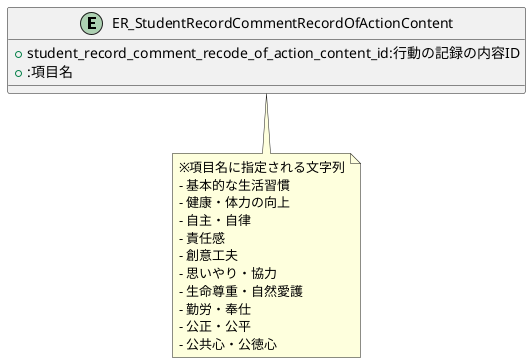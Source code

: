 @startuml

entity "ER_StudentRecordCommentRecordOfActionContent"{
    + student_record_comment_recode_of_action_content_id:行動の記録の内容ID
    + :項目名
}

note bottom
※項目名に指定される文字列
- 基本的な生活習慣
- 健康・体力の向上
- 自主・自律
- 責任感
- 創意工夫
- 思いやり・協力
- 生命尊重・自然愛護
- 勤労・奉仕
- 公正・公平
- 公共心・公徳心
end note

@enduml